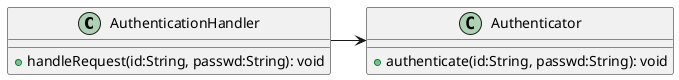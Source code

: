 @startuml

class AuthenticationHandler {
  + handleRequest(id:String, passwd:String): void
}

class Authenticator {
  + authenticate(id:String, passwd:String): void
}

AuthenticationHandler -> Authenticator

@enduml
